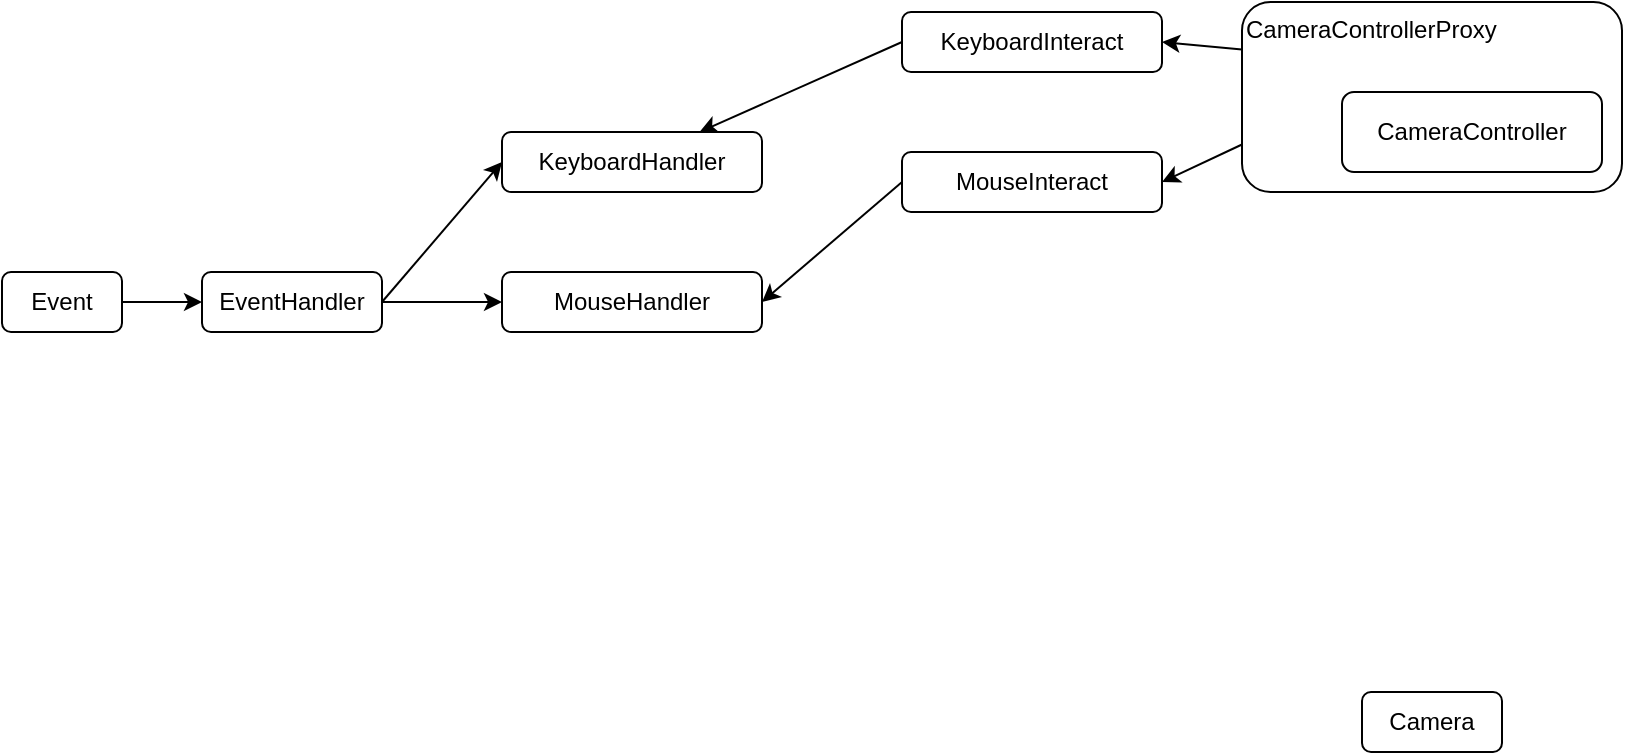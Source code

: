 <mxfile>
    <diagram id="lZjAzOIbo9Gp0B1DfiQW" name="event">
        <mxGraphModel dx="1016" dy="544" grid="1" gridSize="10" guides="1" tooltips="1" connect="1" arrows="1" fold="1" page="1" pageScale="1" pageWidth="850" pageHeight="1100" math="0" shadow="0">
            <root>
                <mxCell id="0"/>
                <mxCell id="1" parent="0"/>
                <mxCell id="20" style="edgeStyle=none;html=1;exitX=0;exitY=0.25;exitDx=0;exitDy=0;entryX=1;entryY=0.5;entryDx=0;entryDy=0;" edge="1" parent="1" source="19" target="11">
                    <mxGeometry relative="1" as="geometry"/>
                </mxCell>
                <mxCell id="21" style="edgeStyle=none;html=1;exitX=0;exitY=0.75;exitDx=0;exitDy=0;entryX=1;entryY=0.5;entryDx=0;entryDy=0;" edge="1" parent="1" source="19" target="12">
                    <mxGeometry relative="1" as="geometry"/>
                </mxCell>
                <mxCell id="19" value="CameraControllerProxy" style="rounded=1;whiteSpace=wrap;html=1;align=left;verticalAlign=top;" vertex="1" parent="1">
                    <mxGeometry x="650" y="105" width="190" height="95" as="geometry"/>
                </mxCell>
                <mxCell id="4" style="edgeStyle=none;html=1;exitX=1;exitY=0.5;exitDx=0;exitDy=0;entryX=0;entryY=0.5;entryDx=0;entryDy=0;" edge="1" parent="1" source="2" target="3">
                    <mxGeometry relative="1" as="geometry"/>
                </mxCell>
                <mxCell id="2" value="Event" style="rounded=1;whiteSpace=wrap;html=1;" vertex="1" parent="1">
                    <mxGeometry x="30" y="240" width="60" height="30" as="geometry"/>
                </mxCell>
                <mxCell id="13" style="edgeStyle=none;html=1;exitX=1;exitY=0.5;exitDx=0;exitDy=0;entryX=0;entryY=0.5;entryDx=0;entryDy=0;" edge="1" parent="1" source="3" target="5">
                    <mxGeometry relative="1" as="geometry"/>
                </mxCell>
                <mxCell id="14" style="edgeStyle=none;html=1;exitX=1;exitY=0.5;exitDx=0;exitDy=0;entryX=0;entryY=0.5;entryDx=0;entryDy=0;" edge="1" parent="1" source="3" target="8">
                    <mxGeometry relative="1" as="geometry"/>
                </mxCell>
                <mxCell id="3" value="EventHandler" style="rounded=1;whiteSpace=wrap;html=1;" vertex="1" parent="1">
                    <mxGeometry x="130" y="240" width="90" height="30" as="geometry"/>
                </mxCell>
                <mxCell id="5" value="KeyboardHandler" style="rounded=1;whiteSpace=wrap;html=1;" vertex="1" parent="1">
                    <mxGeometry x="280" y="170" width="130" height="30" as="geometry"/>
                </mxCell>
                <mxCell id="8" value="MouseHandler" style="rounded=1;whiteSpace=wrap;html=1;" vertex="1" parent="1">
                    <mxGeometry x="280" y="240" width="130" height="30" as="geometry"/>
                </mxCell>
                <mxCell id="9" value="CameraController" style="rounded=1;whiteSpace=wrap;html=1;align=center;verticalAlign=middle;" vertex="1" parent="1">
                    <mxGeometry x="700" y="150" width="130" height="40" as="geometry"/>
                </mxCell>
                <mxCell id="10" value="Camera" style="rounded=1;whiteSpace=wrap;html=1;" vertex="1" parent="1">
                    <mxGeometry x="710" y="450" width="70" height="30" as="geometry"/>
                </mxCell>
                <mxCell id="15" style="edgeStyle=none;html=1;exitX=0;exitY=0.5;exitDx=0;exitDy=0;" edge="1" parent="1" source="11" target="5">
                    <mxGeometry relative="1" as="geometry"/>
                </mxCell>
                <mxCell id="11" value="KeyboardInteract" style="rounded=1;whiteSpace=wrap;html=1;" vertex="1" parent="1">
                    <mxGeometry x="480" y="110" width="130" height="30" as="geometry"/>
                </mxCell>
                <mxCell id="16" style="edgeStyle=none;html=1;exitX=0;exitY=0.5;exitDx=0;exitDy=0;entryX=1;entryY=0.5;entryDx=0;entryDy=0;" edge="1" parent="1" source="12" target="8">
                    <mxGeometry relative="1" as="geometry"/>
                </mxCell>
                <mxCell id="12" value="MouseInteract" style="rounded=1;whiteSpace=wrap;html=1;" vertex="1" parent="1">
                    <mxGeometry x="480" y="180" width="130" height="30" as="geometry"/>
                </mxCell>
            </root>
        </mxGraphModel>
    </diagram>
</mxfile>